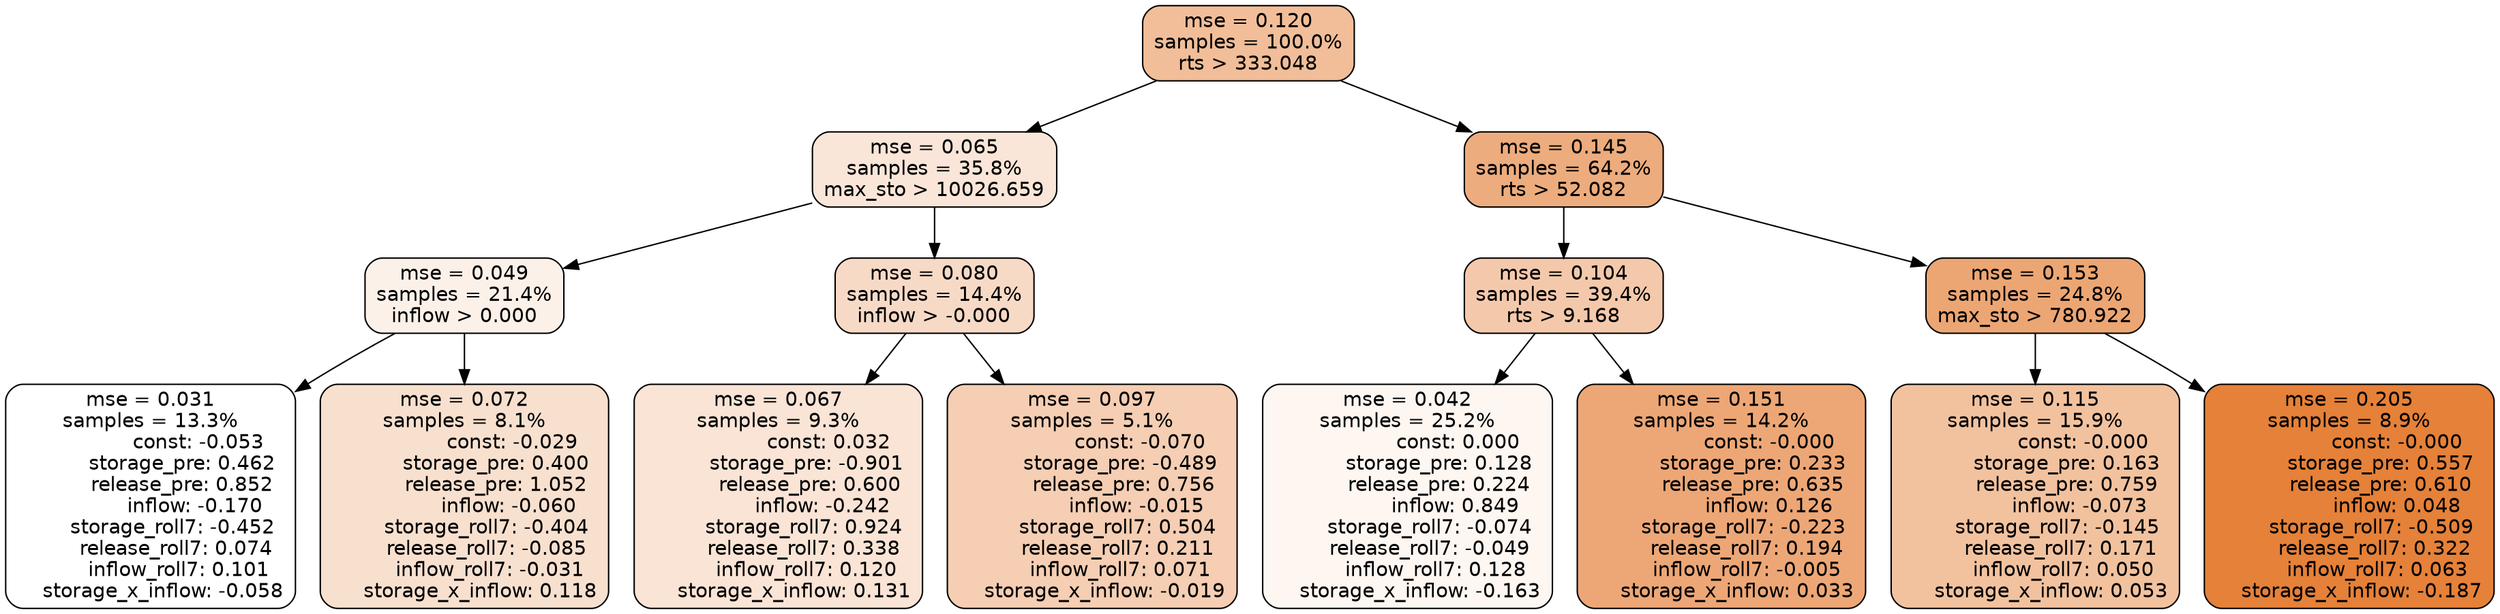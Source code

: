 digraph tree {
node [shape=rectangle, style="filled, rounded", color="black", fontname=helvetica] ;
edge [fontname=helvetica] ;
	"0" [label="mse = 0.120
samples = 100.0%
rts > 333.048", fillcolor="#f1be99"]
	"8" [label="mse = 0.065
samples = 35.8%
max_sto > 10026.659", fillcolor="#f9e6d8"]
	"1" [label="mse = 0.145
samples = 64.2%
rts > 52.082", fillcolor="#edac7d"]
	"9" [label="mse = 0.049
samples = 21.4%
inflow > 0.000", fillcolor="#fcf1e9"]
	"12" [label="mse = 0.080
samples = 14.4%
inflow > -0.000", fillcolor="#f7dac6"]
	"2" [label="mse = 0.104
samples = 39.4%
rts > 9.168", fillcolor="#f4c9ab"]
	"5" [label="mse = 0.153
samples = 24.8%
max_sto > 780.922", fillcolor="#eca674"]
	"10" [label="mse = 0.031
samples = 13.3%
               const: -0.053
          storage_pre: 0.462
          release_pre: 0.852
              inflow: -0.170
       storage_roll7: -0.452
        release_roll7: 0.074
         inflow_roll7: 0.101
    storage_x_inflow: -0.058", fillcolor="#ffffff"]
	"11" [label="mse = 0.072
samples = 8.1%
               const: -0.029
          storage_pre: 0.400
          release_pre: 1.052
              inflow: -0.060
       storage_roll7: -0.404
       release_roll7: -0.085
        inflow_roll7: -0.031
     storage_x_inflow: 0.118", fillcolor="#f8e0cf"]
	"13" [label="mse = 0.067
samples = 9.3%
                const: 0.032
         storage_pre: -0.901
          release_pre: 0.600
              inflow: -0.242
        storage_roll7: 0.924
        release_roll7: 0.338
         inflow_roll7: 0.120
     storage_x_inflow: 0.131", fillcolor="#f9e4d6"]
	"14" [label="mse = 0.097
samples = 5.1%
               const: -0.070
         storage_pre: -0.489
          release_pre: 0.756
              inflow: -0.015
        storage_roll7: 0.504
        release_roll7: 0.211
         inflow_roll7: 0.071
    storage_x_inflow: -0.019", fillcolor="#f5ceb3"]
	"3" [label="mse = 0.042
samples = 25.2%
                const: 0.000
          storage_pre: 0.128
          release_pre: 0.224
               inflow: 0.849
       storage_roll7: -0.074
       release_roll7: -0.049
         inflow_roll7: 0.128
    storage_x_inflow: -0.163", fillcolor="#fdf6f1"]
	"4" [label="mse = 0.151
samples = 14.2%
               const: -0.000
          storage_pre: 0.233
          release_pre: 0.635
               inflow: 0.126
       storage_roll7: -0.223
        release_roll7: 0.194
        inflow_roll7: -0.005
     storage_x_inflow: 0.033", fillcolor="#eda776"]
	"6" [label="mse = 0.115
samples = 15.9%
               const: -0.000
          storage_pre: 0.163
          release_pre: 0.759
              inflow: -0.073
       storage_roll7: -0.145
        release_roll7: 0.171
         inflow_roll7: 0.050
     storage_x_inflow: 0.053", fillcolor="#f2c29f"]
	"7" [label="mse = 0.205
samples = 8.9%
               const: -0.000
          storage_pre: 0.557
          release_pre: 0.610
               inflow: 0.048
       storage_roll7: -0.509
        release_roll7: 0.322
         inflow_roll7: 0.063
    storage_x_inflow: -0.187", fillcolor="#e58139"]

	"0" -> "1"
	"0" -> "8"
	"8" -> "9"
	"8" -> "12"
	"1" -> "2"
	"1" -> "5"
	"9" -> "10"
	"9" -> "11"
	"12" -> "13"
	"12" -> "14"
	"2" -> "3"
	"2" -> "4"
	"5" -> "6"
	"5" -> "7"
}